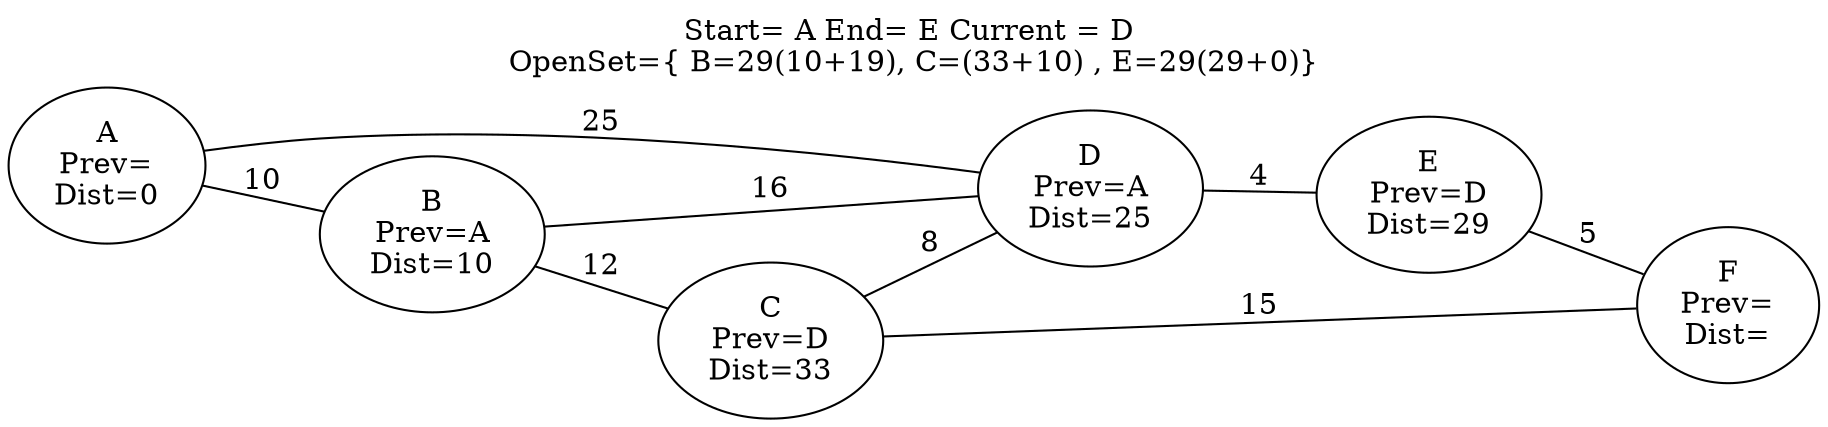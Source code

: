 graph {
    rankdir=LR;
labelloc=t
 a [label="A\nPrev=\nDist=0"];
 b [label="B\nPrev=A\nDist=10"];
 c [label="C\nPrev=D\nDist=33"];
 d [label="D\nPrev=A\nDist=25"];
 e [label="E\nPrev=D\nDist=29"];
 f [label="F\nPrev=\nDist="];
 
    a -- b[weight=10,label="10"];
    b -- c[weight=10,label="12"];
    c -- d[weight=10,label="8"];
    d -- e[weight=10,label="4"];
    e -- f[weight=10,label="5"];
    a -- d[weight=10,label="25"];
    b -- d[weight=10,label="16"];
    c -- f[weight=10,label="15"];
label ="Start= A End= E Current = D 
OpenSet={ B=29(10+19), C=(33+10) , E=29(29+0)}";

}
